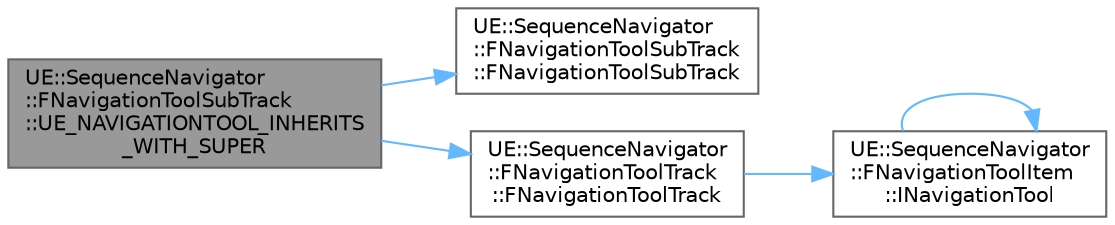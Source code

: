 digraph "UE::SequenceNavigator::FNavigationToolSubTrack::UE_NAVIGATIONTOOL_INHERITS_WITH_SUPER"
{
 // INTERACTIVE_SVG=YES
 // LATEX_PDF_SIZE
  bgcolor="transparent";
  edge [fontname=Helvetica,fontsize=10,labelfontname=Helvetica,labelfontsize=10];
  node [fontname=Helvetica,fontsize=10,shape=box,height=0.2,width=0.4];
  rankdir="LR";
  Node1 [id="Node000001",label="UE::SequenceNavigator\l::FNavigationToolSubTrack\l::UE_NAVIGATIONTOOL_INHERITS\l_WITH_SUPER",height=0.2,width=0.4,color="gray40", fillcolor="grey60", style="filled", fontcolor="black",tooltip=" "];
  Node1 -> Node2 [id="edge1_Node000001_Node000002",color="steelblue1",style="solid",tooltip=" "];
  Node2 [id="Node000002",label="UE::SequenceNavigator\l::FNavigationToolSubTrack\l::FNavigationToolSubTrack",height=0.2,width=0.4,color="grey40", fillcolor="white", style="filled",URL="$d6/d13/classUE_1_1SequenceNavigator_1_1FNavigationToolSubTrack.html#a95314dbe00bc1e55fc63dc5f490b4c64",tooltip=" "];
  Node1 -> Node3 [id="edge2_Node000001_Node000003",color="steelblue1",style="solid",tooltip=" "];
  Node3 [id="Node000003",label="UE::SequenceNavigator\l::FNavigationToolTrack\l::FNavigationToolTrack",height=0.2,width=0.4,color="grey40", fillcolor="white", style="filled",URL="$d6/d0e/classUE_1_1SequenceNavigator_1_1FNavigationToolTrack.html#ade22b989bd909a7a920d5c91e384cf99",tooltip=" "];
  Node3 -> Node4 [id="edge3_Node000003_Node000004",color="steelblue1",style="solid",tooltip=" "];
  Node4 [id="Node000004",label="UE::SequenceNavigator\l::FNavigationToolItem\l::INavigationTool",height=0.2,width=0.4,color="grey40", fillcolor="white", style="filled",URL="$de/d3e/classUE_1_1SequenceNavigator_1_1FNavigationToolItem.html#a9c0eb2e0d62a44c81f6216ce209c6b2a",tooltip=" "];
  Node4 -> Node4 [id="edge4_Node000004_Node000004",color="steelblue1",style="solid",tooltip=" "];
}
